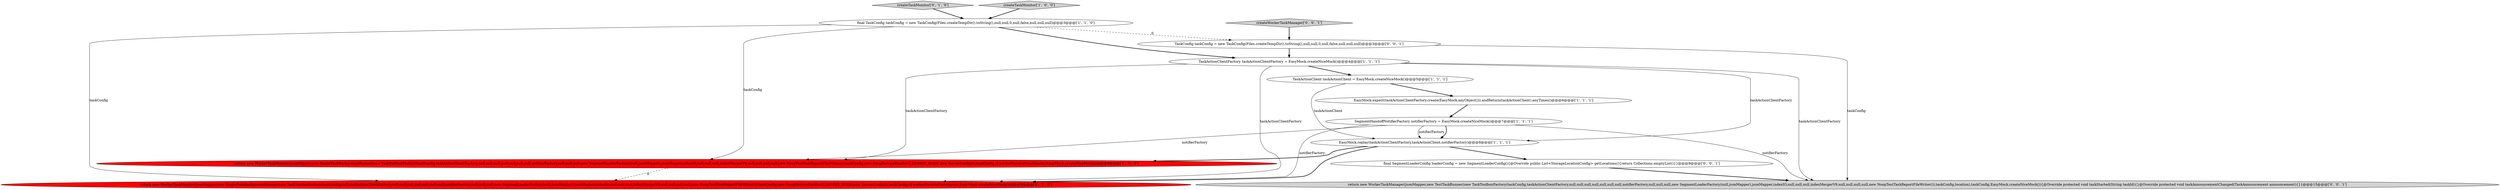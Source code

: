 digraph {
2 [style = filled, label = "EasyMock.expect(taskActionClientFactory.create(EasyMock.anyObject())).andReturn(taskActionClient).anyTimes()@@@6@@@['1', '1', '1']", fillcolor = white, shape = ellipse image = "AAA0AAABBB1BBB"];
3 [style = filled, label = "EasyMock.replay(taskActionClientFactory,taskActionClient,notifierFactory)@@@8@@@['1', '1', '1']", fillcolor = white, shape = ellipse image = "AAA0AAABBB1BBB"];
0 [style = filled, label = "SegmentHandoffNotifierFactory notifierFactory = EasyMock.createNiceMock()@@@7@@@['1', '1', '1']", fillcolor = white, shape = ellipse image = "AAA0AAABBB1BBB"];
4 [style = filled, label = "return new WorkerTaskMonitor(jsonMapper,new SingleTaskBackgroundRunner(new TaskToolboxFactory(taskConfig,taskActionClientFactory,null,null,null,null,null,null,null,notifierFactory,null,null,null,new SegmentLoaderFactory(null,jsonMapper),jsonMapper,indexIO,null,null,null,indexMergerV9,null,null,null,null,new NoopTestTaskReportFileWriter()),taskConfig,new NoopServiceEmitter(),DUMMY_NODE,new ServerConfig()),taskConfig,cf,workerCuratorCoordinator,EasyMock.createNiceMock())@@@9@@@['1', '0', '0']", fillcolor = red, shape = ellipse image = "AAA1AAABBB1BBB"];
5 [style = filled, label = "final TaskConfig taskConfig = new TaskConfig(Files.createTempDir().toString(),null,null,0,null,false,null,null,null)@@@3@@@['1', '1', '0']", fillcolor = white, shape = ellipse image = "AAA0AAABBB1BBB"];
8 [style = filled, label = "createTaskMonitor['0', '1', '0']", fillcolor = lightgray, shape = diamond image = "AAA0AAABBB2BBB"];
12 [style = filled, label = "createWorkerTaskManager['0', '0', '1']", fillcolor = lightgray, shape = diamond image = "AAA0AAABBB3BBB"];
7 [style = filled, label = "TaskActionClientFactory taskActionClientFactory = EasyMock.createNiceMock()@@@4@@@['1', '1', '1']", fillcolor = white, shape = ellipse image = "AAA0AAABBB1BBB"];
1 [style = filled, label = "createTaskMonitor['1', '0', '0']", fillcolor = lightgray, shape = diamond image = "AAA0AAABBB1BBB"];
6 [style = filled, label = "TaskActionClient taskActionClient = EasyMock.createNiceMock()@@@5@@@['1', '1', '1']", fillcolor = white, shape = ellipse image = "AAA0AAABBB1BBB"];
9 [style = filled, label = "return new WorkerTaskMonitor(jsonMapper,new SingleTaskBackgroundRunner(new TaskToolboxFactory(taskConfig,null,taskActionClientFactory,null,null,null,null,null,null,null,notifierFactory,null,null,null,new SegmentLoaderFactory(null,jsonMapper),jsonMapper,indexIO,null,null,null,indexMergerV9,null,null,null,null,new NoopTestTaskReportFileWriter()),taskConfig,new NoopServiceEmitter(),DUMMY_NODE,new ServerConfig()),taskConfig,cf,workerCuratorCoordinator,EasyMock.createNiceMock())@@@9@@@['0', '1', '0']", fillcolor = red, shape = ellipse image = "AAA1AAABBB2BBB"];
10 [style = filled, label = "TaskConfig taskConfig = new TaskConfig(Files.createTempDir().toString(),null,null,0,null,false,null,null,null)@@@3@@@['0', '0', '1']", fillcolor = white, shape = ellipse image = "AAA0AAABBB3BBB"];
13 [style = filled, label = "return new WorkerTaskManager(jsonMapper,new TestTaskRunner(new TaskToolboxFactory(taskConfig,taskActionClientFactory,null,null,null,null,null,null,null,notifierFactory,null,null,null,new SegmentLoaderFactory(null,jsonMapper),jsonMapper,indexIO,null,null,null,indexMergerV9,null,null,null,null,new NoopTestTaskReportFileWriter()),taskConfig,location),taskConfig,EasyMock.createNiceMock()){@Override protected void taskStarted(String taskId){}@Override protected void taskAnnouncementChanged(TaskAnnouncement announcement){}}@@@15@@@['0', '0', '1']", fillcolor = lightgray, shape = ellipse image = "AAA0AAABBB3BBB"];
11 [style = filled, label = "final SegmentLoaderConfig loaderConfig = new SegmentLoaderConfig(){@Override public List<StorageLocationConfig> getLocations(){return Collections.emptyList()}}@@@9@@@['0', '0', '1']", fillcolor = white, shape = ellipse image = "AAA0AAABBB3BBB"];
1->5 [style = bold, label=""];
0->3 [style = bold, label=""];
7->9 [style = solid, label="taskActionClientFactory"];
3->11 [style = bold, label=""];
10->13 [style = solid, label="taskConfig"];
7->3 [style = solid, label="taskActionClientFactory"];
7->4 [style = solid, label="taskActionClientFactory"];
0->4 [style = solid, label="notifierFactory"];
0->9 [style = solid, label="notifierFactory"];
3->4 [style = bold, label=""];
10->7 [style = bold, label=""];
6->2 [style = bold, label=""];
3->9 [style = bold, label=""];
4->9 [style = dashed, label="0"];
2->0 [style = bold, label=""];
12->10 [style = bold, label=""];
5->9 [style = solid, label="taskConfig"];
8->5 [style = bold, label=""];
0->13 [style = solid, label="notifierFactory"];
5->10 [style = dashed, label="0"];
7->13 [style = solid, label="taskActionClientFactory"];
11->13 [style = bold, label=""];
7->6 [style = bold, label=""];
5->7 [style = bold, label=""];
0->3 [style = solid, label="notifierFactory"];
5->4 [style = solid, label="taskConfig"];
6->3 [style = solid, label="taskActionClient"];
}
